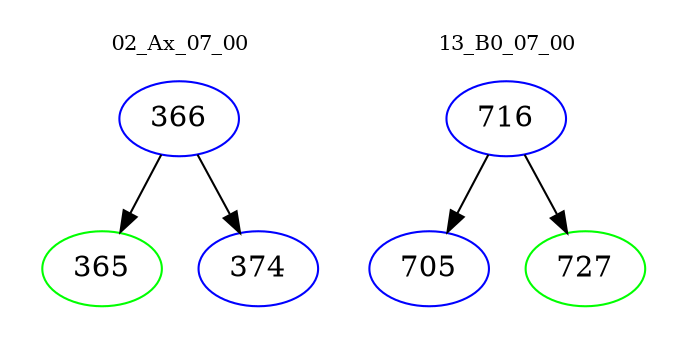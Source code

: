 digraph{
subgraph cluster_0 {
color = white
label = "02_Ax_07_00";
fontsize=10;
T0_366 [label="366", color="blue"]
T0_366 -> T0_365 [color="black"]
T0_365 [label="365", color="green"]
T0_366 -> T0_374 [color="black"]
T0_374 [label="374", color="blue"]
}
subgraph cluster_1 {
color = white
label = "13_B0_07_00";
fontsize=10;
T1_716 [label="716", color="blue"]
T1_716 -> T1_705 [color="black"]
T1_705 [label="705", color="blue"]
T1_716 -> T1_727 [color="black"]
T1_727 [label="727", color="green"]
}
}
